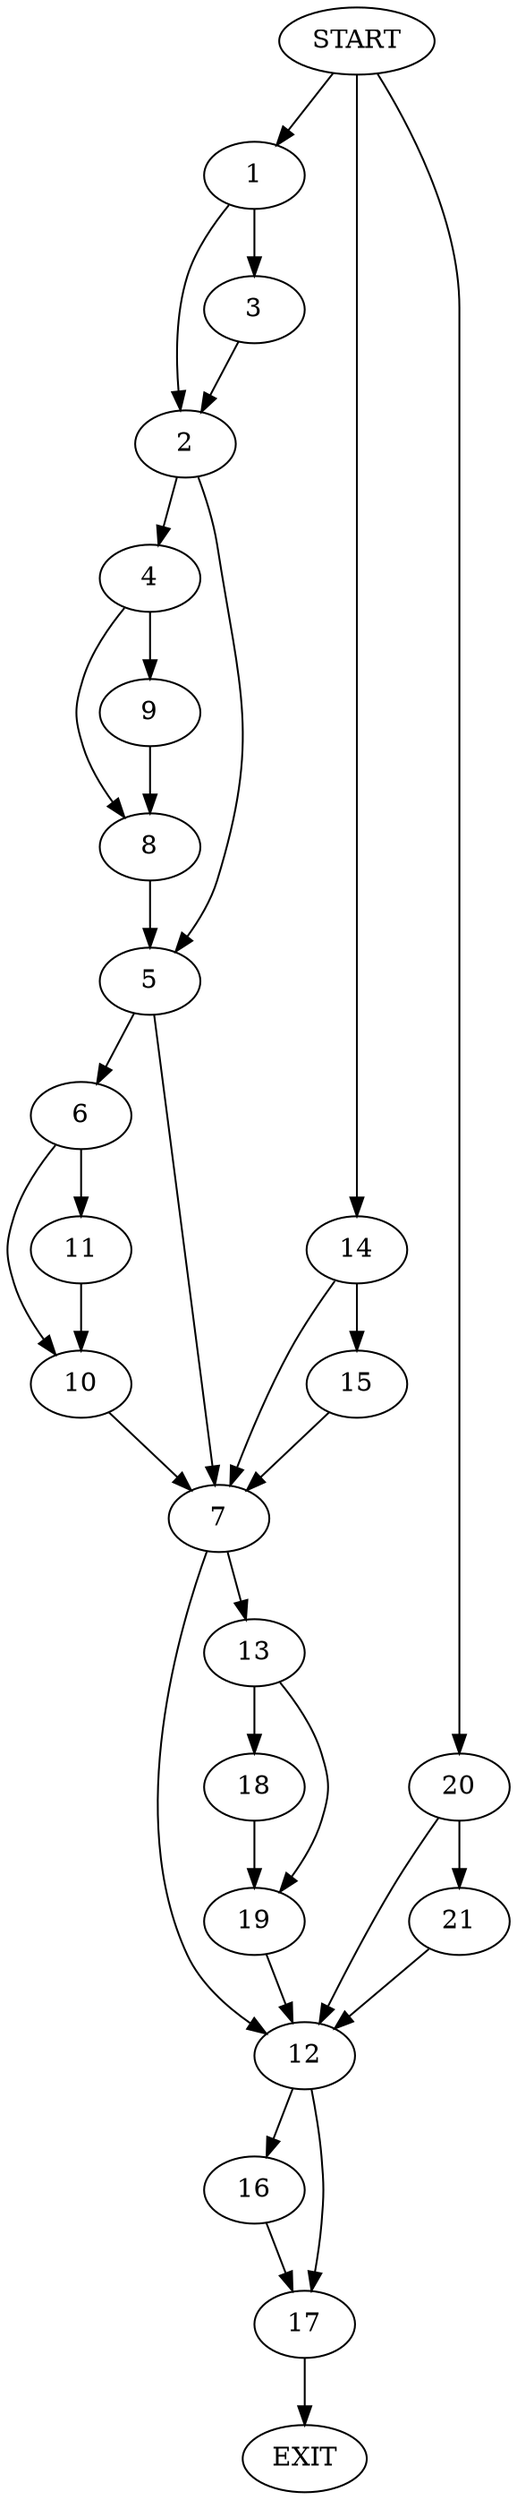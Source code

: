 digraph {
0 [label="START"]
22 [label="EXIT"]
0 -> 1
1 -> 2
1 -> 3
3 -> 2
2 -> 4
2 -> 5
5 -> 6
5 -> 7
4 -> 8
4 -> 9
8 -> 5
9 -> 8
6 -> 10
6 -> 11
7 -> 12
7 -> 13
10 -> 7
11 -> 10
0 -> 14
14 -> 15
14 -> 7
15 -> 7
12 -> 16
12 -> 17
13 -> 18
13 -> 19
19 -> 12
18 -> 19
0 -> 20
20 -> 21
20 -> 12
21 -> 12
17 -> 22
16 -> 17
}
